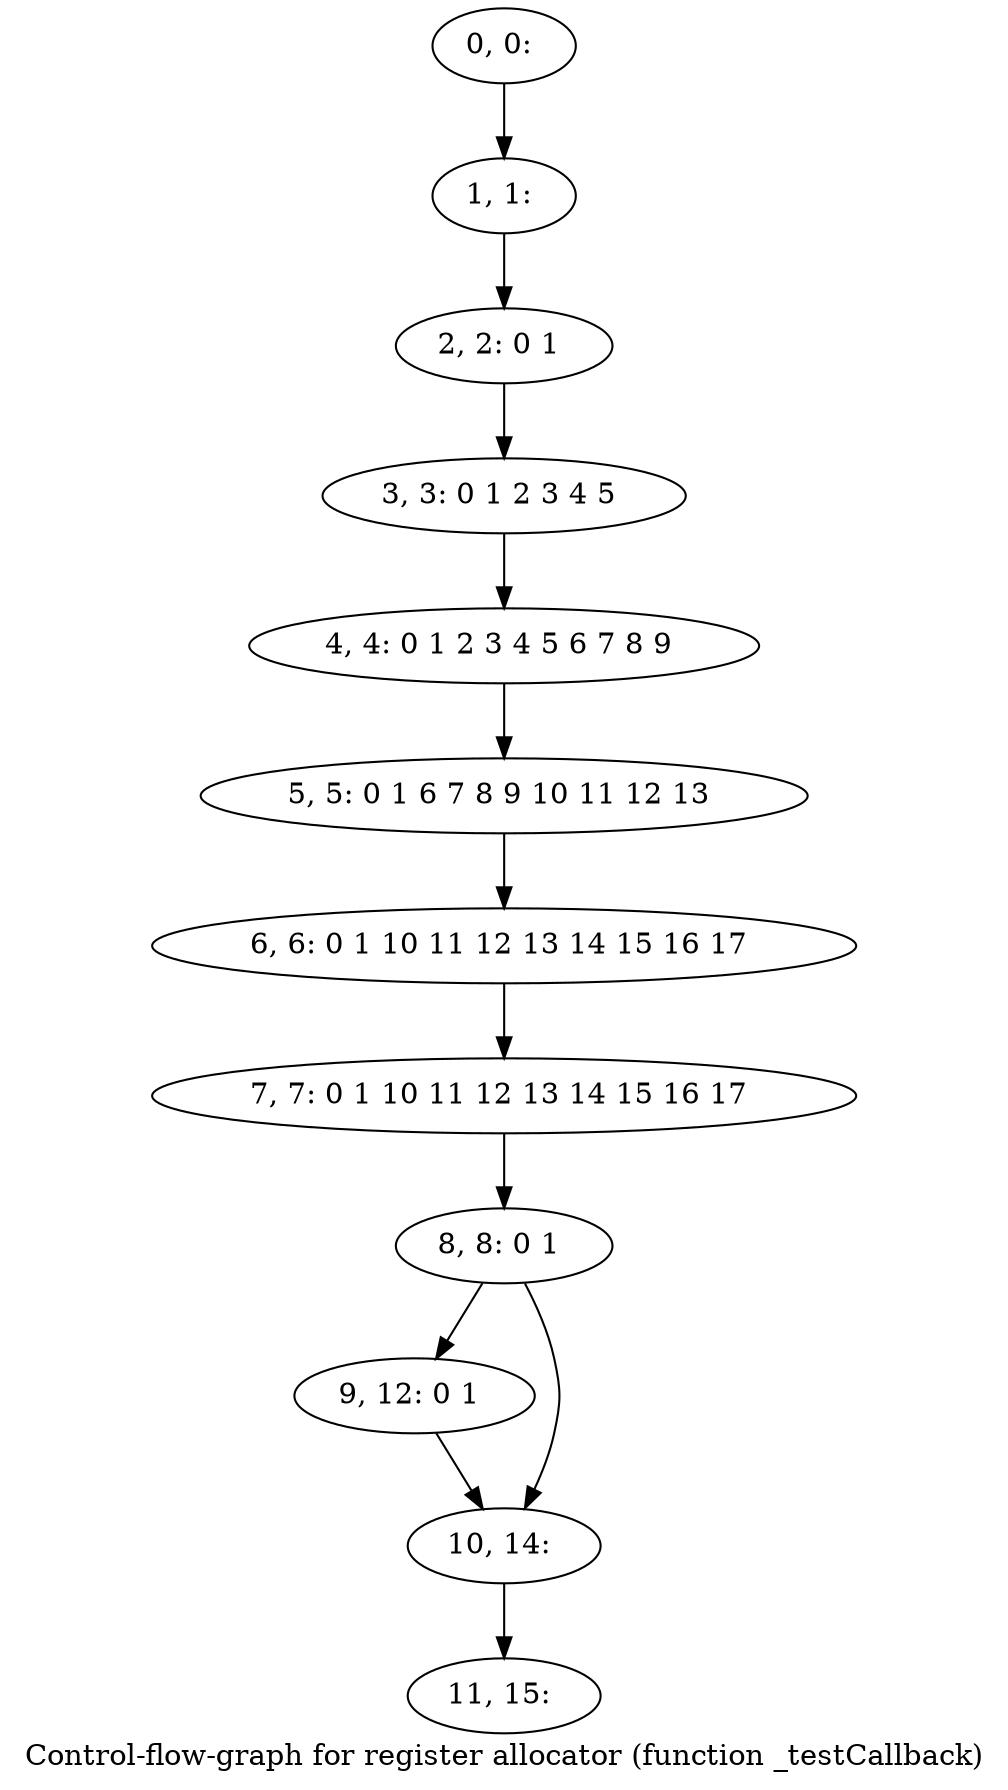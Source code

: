 digraph G {
graph [label="Control-flow-graph for register allocator (function _testCallback)"]
0[label="0, 0: "];
1[label="1, 1: "];
2[label="2, 2: 0 1 "];
3[label="3, 3: 0 1 2 3 4 5 "];
4[label="4, 4: 0 1 2 3 4 5 6 7 8 9 "];
5[label="5, 5: 0 1 6 7 8 9 10 11 12 13 "];
6[label="6, 6: 0 1 10 11 12 13 14 15 16 17 "];
7[label="7, 7: 0 1 10 11 12 13 14 15 16 17 "];
8[label="8, 8: 0 1 "];
9[label="9, 12: 0 1 "];
10[label="10, 14: "];
11[label="11, 15: "];
0->1 ;
1->2 ;
2->3 ;
3->4 ;
4->5 ;
5->6 ;
6->7 ;
7->8 ;
8->9 ;
8->10 ;
9->10 ;
10->11 ;
}
